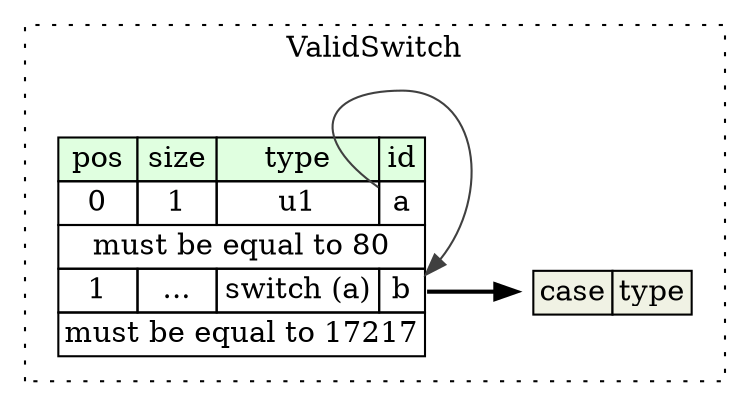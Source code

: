 digraph {
	rankdir=LR;
	node [shape=plaintext];
	subgraph cluster__valid_switch {
		label="ValidSwitch";
		graph[style=dotted];

		valid_switch__seq [label=<<TABLE BORDER="0" CELLBORDER="1" CELLSPACING="0">
			<TR><TD BGCOLOR="#E0FFE0">pos</TD><TD BGCOLOR="#E0FFE0">size</TD><TD BGCOLOR="#E0FFE0">type</TD><TD BGCOLOR="#E0FFE0">id</TD></TR>
			<TR><TD PORT="a_pos">0</TD><TD PORT="a_size">1</TD><TD>u1</TD><TD PORT="a_type">a</TD></TR>
			<TR><TD COLSPAN="4" PORT="a__valid">must be equal to 80</TD></TR>
			<TR><TD PORT="b_pos">1</TD><TD PORT="b_size">...</TD><TD>switch (a)</TD><TD PORT="b_type">b</TD></TR>
			<TR><TD COLSPAN="4" PORT="b__valid">must be equal to 17217</TD></TR>
		</TABLE>>];
valid_switch__seq_b_switch [label=<<TABLE BORDER="0" CELLBORDER="1" CELLSPACING="0">
	<TR><TD BGCOLOR="#F0F2E4">case</TD><TD BGCOLOR="#F0F2E4">type</TD></TR>
</TABLE>>];
	}
	valid_switch__seq:b_type -> valid_switch__seq_b_switch [style=bold];
	valid_switch__seq:a_type -> valid_switch__seq:b_type [color="#404040"];
}
